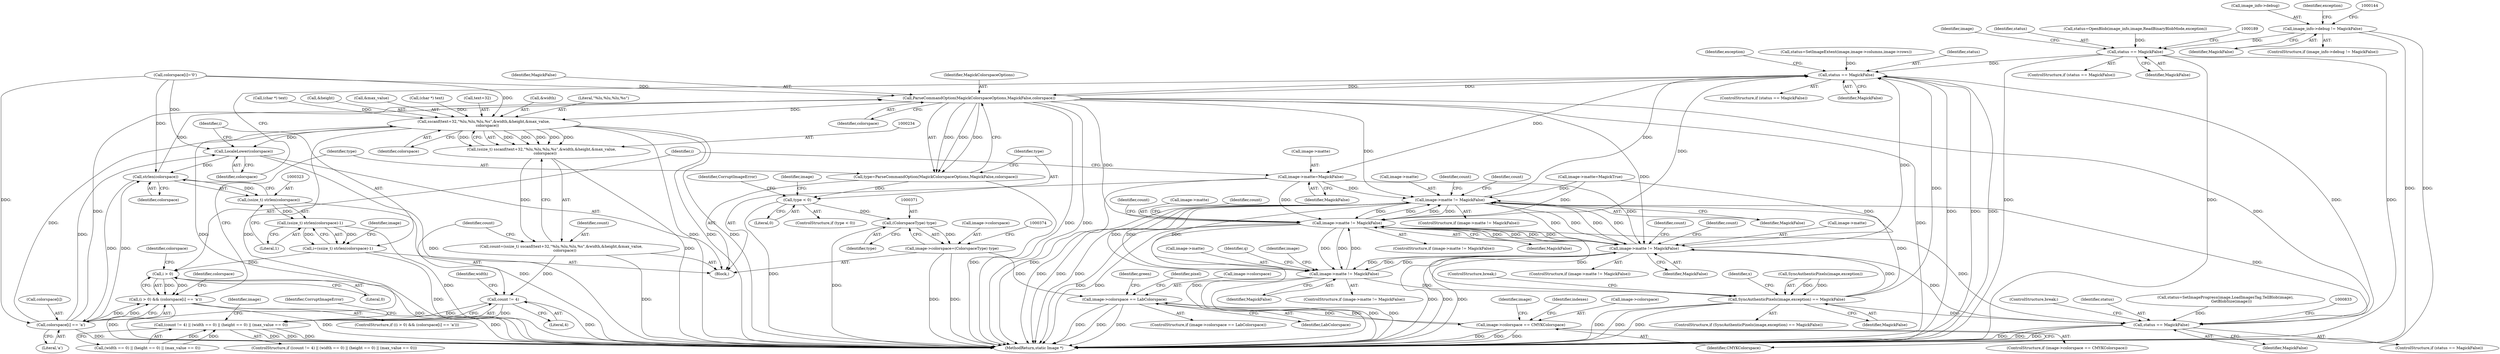 digraph "0_ImageMagick_f6e9d0d9955e85bdd7540b251cd50d598dacc5e6_67@pointer" {
"1000138" [label="(Call,image_info->debug != MagickFalse)"];
"1000176" [label="(Call,status == MagickFalse)"];
"1000304" [label="(Call,status == MagickFalse)"];
"1000327" [label="(Call,image->matte=MagickFalse)"];
"1000456" [label="(Call,image->matte != MagickFalse)"];
"1000507" [label="(Call,image->matte != MagickFalse)"];
"1000558" [label="(Call,image->matte != MagickFalse)"];
"1000760" [label="(Call,image->matte != MagickFalse)"];
"1000771" [label="(Call,SyncAuthenticPixels(image,exception) == MagickFalse)"];
"1000826" [label="(Call,status == MagickFalse)"];
"1000355" [label="(Call,ParseCommandOption(MagickColorspaceOptions,MagickFalse,colorspace))"];
"1000235" [label="(Call,sscanf(text+32,\"%lu,%lu,%lu,%s\",&width,&height,&max_value,\n      colorspace))"];
"1000233" [label="(Call,(ssize_t) sscanf(text+32,\"%lu,%lu,%lu,%s\",&width,&height,&max_value,\n      colorspace))"];
"1000231" [label="(Call,count=(ssize_t) sscanf(text+32,\"%lu,%lu,%lu,%s\",&width,&height,&max_value,\n      colorspace))"];
"1000249" [label="(Call,count != 4)"];
"1000248" [label="(Call,(count != 4) || (width == 0) || (height == 0) || (max_value == 0))"];
"1000317" [label="(Call,LocaleLower(colorspace))"];
"1000324" [label="(Call,strlen(colorspace))"];
"1000322" [label="(Call,(ssize_t) strlen(colorspace))"];
"1000321" [label="(Call,(ssize_t) strlen(colorspace)-1)"];
"1000319" [label="(Call,i=(ssize_t) strlen(colorspace)-1)"];
"1000334" [label="(Call,i > 0)"];
"1000333" [label="(Call,(i > 0) && (colorspace[i] == 'a'))"];
"1000337" [label="(Call,colorspace[i] == 'a')"];
"1000353" [label="(Call,type=ParseCommandOption(MagickColorspaceOptions,MagickFalse,colorspace))"];
"1000360" [label="(Call,type < 0)"];
"1000370" [label="(Call,(ColorspaceType) type)"];
"1000366" [label="(Call,image->colorspace=(ColorspaceType) type)"];
"1000637" [label="(Call,image->colorspace == LabColorspace)"];
"1000744" [label="(Call,image->colorspace == CMYKColorspace)"];
"1000321" [label="(Call,(ssize_t) strlen(colorspace)-1)"];
"1000240" [label="(Call,&width)"];
"1000364" [label="(Identifier,CorruptImageError)"];
"1000354" [label="(Identifier,type)"];
"1000303" [label="(ControlStructure,if (status == MagickFalse))"];
"1000825" [label="(ControlStructure,if (status == MagickFalse))"];
"1000235" [label="(Call,sscanf(text+32,\"%lu,%lu,%lu,%s\",&width,&height,&max_value,\n      colorspace))"];
"1000759" [label="(ControlStructure,if (image->matte != MagickFalse))"];
"1000327" [label="(Call,image->matte=MagickFalse)"];
"1000585" [label="(Identifier,count)"];
"1000231" [label="(Call,count=(ssize_t) sscanf(text+32,\"%lu,%lu,%lu,%s\",&width,&height,&max_value,\n      colorspace))"];
"1000506" [label="(ControlStructure,if (image->matte != MagickFalse))"];
"1000341" [label="(Literal,'a')"];
"1000309" [label="(Identifier,exception)"];
"1000829" [label="(ControlStructure,break;)"];
"1000760" [label="(Call,image->matte != MagickFalse)"];
"1000328" [label="(Call,image->matte)"];
"1000250" [label="(Identifier,count)"];
"1000776" [label="(ControlStructure,break;)"];
"1000565" [label="(Identifier,count)"];
"1000232" [label="(Identifier,count)"];
"1000514" [label="(Identifier,count)"];
"1000356" [label="(Identifier,MagickColorspaceOptions)"];
"1000304" [label="(Call,status == MagickFalse)"];
"1000355" [label="(Call,ParseCommandOption(MagickColorspaceOptions,MagickFalse,colorspace))"];
"1000559" [label="(Call,image->matte)"];
"1000293" [label="(Call,status=SetImageExtent(image,image->columns,image->rows))"];
"1000764" [label="(Identifier,MagickFalse)"];
"1000770" [label="(ControlStructure,if (SyncAuthenticPixels(image,exception) == MagickFalse))"];
"1000743" [label="(ControlStructure,if (image->colorspace == CMYKColorspace))"];
"1000762" [label="(Identifier,image)"];
"1000372" [label="(Identifier,type)"];
"1000368" [label="(Identifier,image)"];
"1000457" [label="(Call,image->matte)"];
"1000239" [label="(Literal,\"%lu,%lu,%lu,%s\")"];
"1000331" [label="(Identifier,MagickFalse)"];
"1000775" [label="(Identifier,MagickFalse)"];
"1000335" [label="(Identifier,i)"];
"1000637" [label="(Call,image->colorspace == LabColorspace)"];
"1000333" [label="(Call,(i > 0) && (colorspace[i] == 'a'))"];
"1000359" [label="(ControlStructure,if (type < 0))"];
"1000644" [label="(Identifier,green)"];
"1000320" [label="(Identifier,i)"];
"1000318" [label="(Identifier,colorspace)"];
"1000343" [label="(Call,colorspace[i]='\0')"];
"1000246" [label="(Identifier,colorspace)"];
"1000508" [label="(Call,image->matte)"];
"1000827" [label="(Identifier,status)"];
"1000348" [label="(Call,image->matte=MagickTrue)"];
"1000324" [label="(Call,strlen(colorspace))"];
"1000744" [label="(Call,image->colorspace == CMYKColorspace)"];
"1000181" [label="(Identifier,image)"];
"1000322" [label="(Call,(ssize_t) strlen(colorspace))"];
"1000249" [label="(Call,count != 4)"];
"1000137" [label="(ControlStructure,if (image_info->debug != MagickFalse))"];
"1000370" [label="(Call,(ColorspaceType) type)"];
"1000217" [label="(Block,)"];
"1000659" [label="(Identifier,pixel)"];
"1000748" [label="(Identifier,CMYKColorspace)"];
"1000361" [label="(Identifier,type)"];
"1000366" [label="(Call,image->colorspace=(ColorspaceType) type)"];
"1000562" [label="(Identifier,MagickFalse)"];
"1000455" [label="(ControlStructure,if (image->matte != MagickFalse))"];
"1000437" [label="(Identifier,x)"];
"1000317" [label="(Call,LocaleLower(colorspace))"];
"1000177" [label="(Identifier,status)"];
"1000772" [label="(Call,SyncAuthenticPixels(image,exception))"];
"1000832" [label="(Call,(char *) text)"];
"1000242" [label="(Call,&height)"];
"1000463" [label="(Identifier,count)"];
"1000244" [label="(Call,&max_value)"];
"1000233" [label="(Call,(ssize_t) sscanf(text+32,\"%lu,%lu,%lu,%s\",&width,&height,&max_value,\n      colorspace))"];
"1000306" [label="(Identifier,MagickFalse)"];
"1000168" [label="(Call,status=OpenBlob(image_info,image,ReadBinaryBlobMode,exception))"];
"1000248" [label="(Call,(count != 4) || (width == 0) || (height == 0) || (max_value == 0))"];
"1000254" [label="(Identifier,width)"];
"1000636" [label="(ControlStructure,if (image->colorspace == LabColorspace))"];
"1000826" [label="(Call,status == MagickFalse)"];
"1000353" [label="(Call,type=ParseCommandOption(MagickColorspaceOptions,MagickFalse,colorspace))"];
"1000178" [label="(Identifier,MagickFalse)"];
"1000816" [label="(Call,status=SetImageProgress(image,LoadImagesTag,TellBlob(image),\n          GetBlobSize(image)))"];
"1000641" [label="(Identifier,LabColorspace)"];
"1000138" [label="(Call,image_info->debug != MagickFalse)"];
"1000846" [label="(MethodReturn,static Image *)"];
"1000142" [label="(Identifier,MagickFalse)"];
"1000329" [label="(Identifier,image)"];
"1000251" [label="(Literal,4)"];
"1000485" [label="(Identifier,count)"];
"1000360" [label="(Call,type < 0)"];
"1000176" [label="(Call,status == MagickFalse)"];
"1000771" [label="(Call,SyncAuthenticPixels(image,exception) == MagickFalse)"];
"1000511" [label="(Identifier,MagickFalse)"];
"1000203" [label="(Call,(char *) text)"];
"1000236" [label="(Call,text+32)"];
"1000264" [label="(Identifier,CorruptImageError)"];
"1000460" [label="(Identifier,MagickFalse)"];
"1000507" [label="(Call,image->matte != MagickFalse)"];
"1000139" [label="(Call,image_info->debug)"];
"1000305" [label="(Identifier,status)"];
"1000761" [label="(Call,image->matte)"];
"1000319" [label="(Call,i=(ssize_t) strlen(colorspace)-1)"];
"1000268" [label="(Identifier,image)"];
"1000357" [label="(Identifier,MagickFalse)"];
"1000766" [label="(Identifier,q)"];
"1000358" [label="(Identifier,colorspace)"];
"1000337" [label="(Call,colorspace[i] == 'a')"];
"1000334" [label="(Call,i > 0)"];
"1000638" [label="(Call,image->colorspace)"];
"1000326" [label="(Literal,1)"];
"1000252" [label="(Call,(width == 0) || (height == 0) || (max_value == 0))"];
"1000367" [label="(Call,image->colorspace)"];
"1000345" [label="(Identifier,colorspace)"];
"1000456" [label="(Call,image->matte != MagickFalse)"];
"1000336" [label="(Literal,0)"];
"1000536" [label="(Identifier,count)"];
"1000557" [label="(ControlStructure,if (image->matte != MagickFalse))"];
"1000558" [label="(Call,image->matte != MagickFalse)"];
"1000773" [label="(Identifier,image)"];
"1000751" [label="(Identifier,indexes)"];
"1000247" [label="(ControlStructure,if ((count != 4) || (width == 0) || (height == 0) || (max_value == 0)))"];
"1000362" [label="(Literal,0)"];
"1000325" [label="(Identifier,colorspace)"];
"1000332" [label="(ControlStructure,if ((i > 0) && (colorspace[i] == 'a')))"];
"1000828" [label="(Identifier,MagickFalse)"];
"1000339" [label="(Identifier,colorspace)"];
"1000175" [label="(ControlStructure,if (status == MagickFalse))"];
"1000338" [label="(Call,colorspace[i])"];
"1000745" [label="(Call,image->colorspace)"];
"1000154" [label="(Identifier,exception)"];
"1000138" -> "1000137"  [label="AST: "];
"1000138" -> "1000142"  [label="CFG: "];
"1000139" -> "1000138"  [label="AST: "];
"1000142" -> "1000138"  [label="AST: "];
"1000144" -> "1000138"  [label="CFG: "];
"1000154" -> "1000138"  [label="CFG: "];
"1000138" -> "1000846"  [label="DDG: "];
"1000138" -> "1000846"  [label="DDG: "];
"1000138" -> "1000176"  [label="DDG: "];
"1000176" -> "1000175"  [label="AST: "];
"1000176" -> "1000178"  [label="CFG: "];
"1000177" -> "1000176"  [label="AST: "];
"1000178" -> "1000176"  [label="AST: "];
"1000181" -> "1000176"  [label="CFG: "];
"1000189" -> "1000176"  [label="CFG: "];
"1000176" -> "1000846"  [label="DDG: "];
"1000176" -> "1000846"  [label="DDG: "];
"1000176" -> "1000846"  [label="DDG: "];
"1000168" -> "1000176"  [label="DDG: "];
"1000176" -> "1000304"  [label="DDG: "];
"1000304" -> "1000303"  [label="AST: "];
"1000304" -> "1000306"  [label="CFG: "];
"1000305" -> "1000304"  [label="AST: "];
"1000306" -> "1000304"  [label="AST: "];
"1000309" -> "1000304"  [label="CFG: "];
"1000318" -> "1000304"  [label="CFG: "];
"1000304" -> "1000846"  [label="DDG: "];
"1000304" -> "1000846"  [label="DDG: "];
"1000304" -> "1000846"  [label="DDG: "];
"1000293" -> "1000304"  [label="DDG: "];
"1000456" -> "1000304"  [label="DDG: "];
"1000558" -> "1000304"  [label="DDG: "];
"1000355" -> "1000304"  [label="DDG: "];
"1000507" -> "1000304"  [label="DDG: "];
"1000826" -> "1000304"  [label="DDG: "];
"1000771" -> "1000304"  [label="DDG: "];
"1000304" -> "1000327"  [label="DDG: "];
"1000304" -> "1000355"  [label="DDG: "];
"1000327" -> "1000217"  [label="AST: "];
"1000327" -> "1000331"  [label="CFG: "];
"1000328" -> "1000327"  [label="AST: "];
"1000331" -> "1000327"  [label="AST: "];
"1000335" -> "1000327"  [label="CFG: "];
"1000327" -> "1000846"  [label="DDG: "];
"1000327" -> "1000456"  [label="DDG: "];
"1000327" -> "1000507"  [label="DDG: "];
"1000327" -> "1000558"  [label="DDG: "];
"1000456" -> "1000455"  [label="AST: "];
"1000456" -> "1000460"  [label="CFG: "];
"1000457" -> "1000456"  [label="AST: "];
"1000460" -> "1000456"  [label="AST: "];
"1000463" -> "1000456"  [label="CFG: "];
"1000485" -> "1000456"  [label="CFG: "];
"1000456" -> "1000846"  [label="DDG: "];
"1000456" -> "1000846"  [label="DDG: "];
"1000456" -> "1000846"  [label="DDG: "];
"1000348" -> "1000456"  [label="DDG: "];
"1000558" -> "1000456"  [label="DDG: "];
"1000558" -> "1000456"  [label="DDG: "];
"1000760" -> "1000456"  [label="DDG: "];
"1000507" -> "1000456"  [label="DDG: "];
"1000507" -> "1000456"  [label="DDG: "];
"1000355" -> "1000456"  [label="DDG: "];
"1000771" -> "1000456"  [label="DDG: "];
"1000456" -> "1000507"  [label="DDG: "];
"1000456" -> "1000507"  [label="DDG: "];
"1000456" -> "1000558"  [label="DDG: "];
"1000456" -> "1000558"  [label="DDG: "];
"1000456" -> "1000760"  [label="DDG: "];
"1000456" -> "1000760"  [label="DDG: "];
"1000456" -> "1000826"  [label="DDG: "];
"1000507" -> "1000506"  [label="AST: "];
"1000507" -> "1000511"  [label="CFG: "];
"1000508" -> "1000507"  [label="AST: "];
"1000511" -> "1000507"  [label="AST: "];
"1000514" -> "1000507"  [label="CFG: "];
"1000536" -> "1000507"  [label="CFG: "];
"1000507" -> "1000846"  [label="DDG: "];
"1000507" -> "1000846"  [label="DDG: "];
"1000507" -> "1000846"  [label="DDG: "];
"1000348" -> "1000507"  [label="DDG: "];
"1000558" -> "1000507"  [label="DDG: "];
"1000558" -> "1000507"  [label="DDG: "];
"1000760" -> "1000507"  [label="DDG: "];
"1000355" -> "1000507"  [label="DDG: "];
"1000771" -> "1000507"  [label="DDG: "];
"1000507" -> "1000558"  [label="DDG: "];
"1000507" -> "1000558"  [label="DDG: "];
"1000507" -> "1000760"  [label="DDG: "];
"1000507" -> "1000760"  [label="DDG: "];
"1000507" -> "1000826"  [label="DDG: "];
"1000558" -> "1000557"  [label="AST: "];
"1000558" -> "1000562"  [label="CFG: "];
"1000559" -> "1000558"  [label="AST: "];
"1000562" -> "1000558"  [label="AST: "];
"1000565" -> "1000558"  [label="CFG: "];
"1000585" -> "1000558"  [label="CFG: "];
"1000558" -> "1000846"  [label="DDG: "];
"1000558" -> "1000846"  [label="DDG: "];
"1000558" -> "1000846"  [label="DDG: "];
"1000348" -> "1000558"  [label="DDG: "];
"1000760" -> "1000558"  [label="DDG: "];
"1000355" -> "1000558"  [label="DDG: "];
"1000771" -> "1000558"  [label="DDG: "];
"1000558" -> "1000760"  [label="DDG: "];
"1000558" -> "1000760"  [label="DDG: "];
"1000558" -> "1000826"  [label="DDG: "];
"1000760" -> "1000759"  [label="AST: "];
"1000760" -> "1000764"  [label="CFG: "];
"1000761" -> "1000760"  [label="AST: "];
"1000764" -> "1000760"  [label="AST: "];
"1000766" -> "1000760"  [label="CFG: "];
"1000773" -> "1000760"  [label="CFG: "];
"1000760" -> "1000846"  [label="DDG: "];
"1000760" -> "1000846"  [label="DDG: "];
"1000760" -> "1000771"  [label="DDG: "];
"1000771" -> "1000770"  [label="AST: "];
"1000771" -> "1000775"  [label="CFG: "];
"1000772" -> "1000771"  [label="AST: "];
"1000775" -> "1000771"  [label="AST: "];
"1000776" -> "1000771"  [label="CFG: "];
"1000437" -> "1000771"  [label="CFG: "];
"1000771" -> "1000846"  [label="DDG: "];
"1000771" -> "1000846"  [label="DDG: "];
"1000771" -> "1000846"  [label="DDG: "];
"1000772" -> "1000771"  [label="DDG: "];
"1000772" -> "1000771"  [label="DDG: "];
"1000771" -> "1000826"  [label="DDG: "];
"1000826" -> "1000825"  [label="AST: "];
"1000826" -> "1000828"  [label="CFG: "];
"1000827" -> "1000826"  [label="AST: "];
"1000828" -> "1000826"  [label="AST: "];
"1000833" -> "1000826"  [label="CFG: "];
"1000829" -> "1000826"  [label="CFG: "];
"1000826" -> "1000846"  [label="DDG: "];
"1000826" -> "1000846"  [label="DDG: "];
"1000826" -> "1000846"  [label="DDG: "];
"1000816" -> "1000826"  [label="DDG: "];
"1000355" -> "1000826"  [label="DDG: "];
"1000355" -> "1000353"  [label="AST: "];
"1000355" -> "1000358"  [label="CFG: "];
"1000356" -> "1000355"  [label="AST: "];
"1000357" -> "1000355"  [label="AST: "];
"1000358" -> "1000355"  [label="AST: "];
"1000353" -> "1000355"  [label="CFG: "];
"1000355" -> "1000846"  [label="DDG: "];
"1000355" -> "1000846"  [label="DDG: "];
"1000355" -> "1000846"  [label="DDG: "];
"1000355" -> "1000235"  [label="DDG: "];
"1000355" -> "1000353"  [label="DDG: "];
"1000355" -> "1000353"  [label="DDG: "];
"1000355" -> "1000353"  [label="DDG: "];
"1000343" -> "1000355"  [label="DDG: "];
"1000337" -> "1000355"  [label="DDG: "];
"1000324" -> "1000355"  [label="DDG: "];
"1000235" -> "1000233"  [label="AST: "];
"1000235" -> "1000246"  [label="CFG: "];
"1000236" -> "1000235"  [label="AST: "];
"1000239" -> "1000235"  [label="AST: "];
"1000240" -> "1000235"  [label="AST: "];
"1000242" -> "1000235"  [label="AST: "];
"1000244" -> "1000235"  [label="AST: "];
"1000246" -> "1000235"  [label="AST: "];
"1000233" -> "1000235"  [label="CFG: "];
"1000235" -> "1000846"  [label="DDG: "];
"1000235" -> "1000846"  [label="DDG: "];
"1000235" -> "1000846"  [label="DDG: "];
"1000235" -> "1000846"  [label="DDG: "];
"1000235" -> "1000846"  [label="DDG: "];
"1000235" -> "1000233"  [label="DDG: "];
"1000235" -> "1000233"  [label="DDG: "];
"1000235" -> "1000233"  [label="DDG: "];
"1000235" -> "1000233"  [label="DDG: "];
"1000235" -> "1000233"  [label="DDG: "];
"1000235" -> "1000233"  [label="DDG: "];
"1000832" -> "1000235"  [label="DDG: "];
"1000203" -> "1000235"  [label="DDG: "];
"1000343" -> "1000235"  [label="DDG: "];
"1000337" -> "1000235"  [label="DDG: "];
"1000235" -> "1000317"  [label="DDG: "];
"1000233" -> "1000231"  [label="AST: "];
"1000234" -> "1000233"  [label="AST: "];
"1000231" -> "1000233"  [label="CFG: "];
"1000233" -> "1000846"  [label="DDG: "];
"1000233" -> "1000231"  [label="DDG: "];
"1000231" -> "1000217"  [label="AST: "];
"1000232" -> "1000231"  [label="AST: "];
"1000250" -> "1000231"  [label="CFG: "];
"1000231" -> "1000846"  [label="DDG: "];
"1000231" -> "1000249"  [label="DDG: "];
"1000249" -> "1000248"  [label="AST: "];
"1000249" -> "1000251"  [label="CFG: "];
"1000250" -> "1000249"  [label="AST: "];
"1000251" -> "1000249"  [label="AST: "];
"1000254" -> "1000249"  [label="CFG: "];
"1000248" -> "1000249"  [label="CFG: "];
"1000249" -> "1000846"  [label="DDG: "];
"1000249" -> "1000248"  [label="DDG: "];
"1000249" -> "1000248"  [label="DDG: "];
"1000248" -> "1000247"  [label="AST: "];
"1000248" -> "1000252"  [label="CFG: "];
"1000252" -> "1000248"  [label="AST: "];
"1000264" -> "1000248"  [label="CFG: "];
"1000268" -> "1000248"  [label="CFG: "];
"1000248" -> "1000846"  [label="DDG: "];
"1000248" -> "1000846"  [label="DDG: "];
"1000248" -> "1000846"  [label="DDG: "];
"1000252" -> "1000248"  [label="DDG: "];
"1000252" -> "1000248"  [label="DDG: "];
"1000317" -> "1000217"  [label="AST: "];
"1000317" -> "1000318"  [label="CFG: "];
"1000318" -> "1000317"  [label="AST: "];
"1000320" -> "1000317"  [label="CFG: "];
"1000317" -> "1000846"  [label="DDG: "];
"1000343" -> "1000317"  [label="DDG: "];
"1000337" -> "1000317"  [label="DDG: "];
"1000317" -> "1000324"  [label="DDG: "];
"1000324" -> "1000322"  [label="AST: "];
"1000324" -> "1000325"  [label="CFG: "];
"1000325" -> "1000324"  [label="AST: "];
"1000322" -> "1000324"  [label="CFG: "];
"1000324" -> "1000322"  [label="DDG: "];
"1000343" -> "1000324"  [label="DDG: "];
"1000337" -> "1000324"  [label="DDG: "];
"1000324" -> "1000337"  [label="DDG: "];
"1000322" -> "1000321"  [label="AST: "];
"1000323" -> "1000322"  [label="AST: "];
"1000326" -> "1000322"  [label="CFG: "];
"1000322" -> "1000846"  [label="DDG: "];
"1000322" -> "1000321"  [label="DDG: "];
"1000321" -> "1000319"  [label="AST: "];
"1000321" -> "1000326"  [label="CFG: "];
"1000326" -> "1000321"  [label="AST: "];
"1000319" -> "1000321"  [label="CFG: "];
"1000321" -> "1000846"  [label="DDG: "];
"1000321" -> "1000319"  [label="DDG: "];
"1000321" -> "1000319"  [label="DDG: "];
"1000319" -> "1000217"  [label="AST: "];
"1000320" -> "1000319"  [label="AST: "];
"1000329" -> "1000319"  [label="CFG: "];
"1000319" -> "1000846"  [label="DDG: "];
"1000319" -> "1000334"  [label="DDG: "];
"1000334" -> "1000333"  [label="AST: "];
"1000334" -> "1000336"  [label="CFG: "];
"1000335" -> "1000334"  [label="AST: "];
"1000336" -> "1000334"  [label="AST: "];
"1000339" -> "1000334"  [label="CFG: "];
"1000333" -> "1000334"  [label="CFG: "];
"1000334" -> "1000846"  [label="DDG: "];
"1000334" -> "1000333"  [label="DDG: "];
"1000334" -> "1000333"  [label="DDG: "];
"1000333" -> "1000332"  [label="AST: "];
"1000333" -> "1000337"  [label="CFG: "];
"1000337" -> "1000333"  [label="AST: "];
"1000345" -> "1000333"  [label="CFG: "];
"1000354" -> "1000333"  [label="CFG: "];
"1000333" -> "1000846"  [label="DDG: "];
"1000333" -> "1000846"  [label="DDG: "];
"1000333" -> "1000846"  [label="DDG: "];
"1000337" -> "1000333"  [label="DDG: "];
"1000337" -> "1000333"  [label="DDG: "];
"1000337" -> "1000341"  [label="CFG: "];
"1000338" -> "1000337"  [label="AST: "];
"1000341" -> "1000337"  [label="AST: "];
"1000337" -> "1000846"  [label="DDG: "];
"1000343" -> "1000337"  [label="DDG: "];
"1000353" -> "1000217"  [label="AST: "];
"1000354" -> "1000353"  [label="AST: "];
"1000361" -> "1000353"  [label="CFG: "];
"1000353" -> "1000846"  [label="DDG: "];
"1000353" -> "1000360"  [label="DDG: "];
"1000360" -> "1000359"  [label="AST: "];
"1000360" -> "1000362"  [label="CFG: "];
"1000361" -> "1000360"  [label="AST: "];
"1000362" -> "1000360"  [label="AST: "];
"1000364" -> "1000360"  [label="CFG: "];
"1000368" -> "1000360"  [label="CFG: "];
"1000360" -> "1000846"  [label="DDG: "];
"1000360" -> "1000370"  [label="DDG: "];
"1000370" -> "1000366"  [label="AST: "];
"1000370" -> "1000372"  [label="CFG: "];
"1000371" -> "1000370"  [label="AST: "];
"1000372" -> "1000370"  [label="AST: "];
"1000366" -> "1000370"  [label="CFG: "];
"1000370" -> "1000846"  [label="DDG: "];
"1000370" -> "1000366"  [label="DDG: "];
"1000366" -> "1000217"  [label="AST: "];
"1000367" -> "1000366"  [label="AST: "];
"1000374" -> "1000366"  [label="CFG: "];
"1000366" -> "1000846"  [label="DDG: "];
"1000366" -> "1000846"  [label="DDG: "];
"1000366" -> "1000637"  [label="DDG: "];
"1000637" -> "1000636"  [label="AST: "];
"1000637" -> "1000641"  [label="CFG: "];
"1000638" -> "1000637"  [label="AST: "];
"1000641" -> "1000637"  [label="AST: "];
"1000644" -> "1000637"  [label="CFG: "];
"1000659" -> "1000637"  [label="CFG: "];
"1000637" -> "1000846"  [label="DDG: "];
"1000637" -> "1000846"  [label="DDG: "];
"1000637" -> "1000846"  [label="DDG: "];
"1000744" -> "1000637"  [label="DDG: "];
"1000637" -> "1000744"  [label="DDG: "];
"1000744" -> "1000743"  [label="AST: "];
"1000744" -> "1000748"  [label="CFG: "];
"1000745" -> "1000744"  [label="AST: "];
"1000748" -> "1000744"  [label="AST: "];
"1000751" -> "1000744"  [label="CFG: "];
"1000762" -> "1000744"  [label="CFG: "];
"1000744" -> "1000846"  [label="DDG: "];
"1000744" -> "1000846"  [label="DDG: "];
"1000744" -> "1000846"  [label="DDG: "];
}
